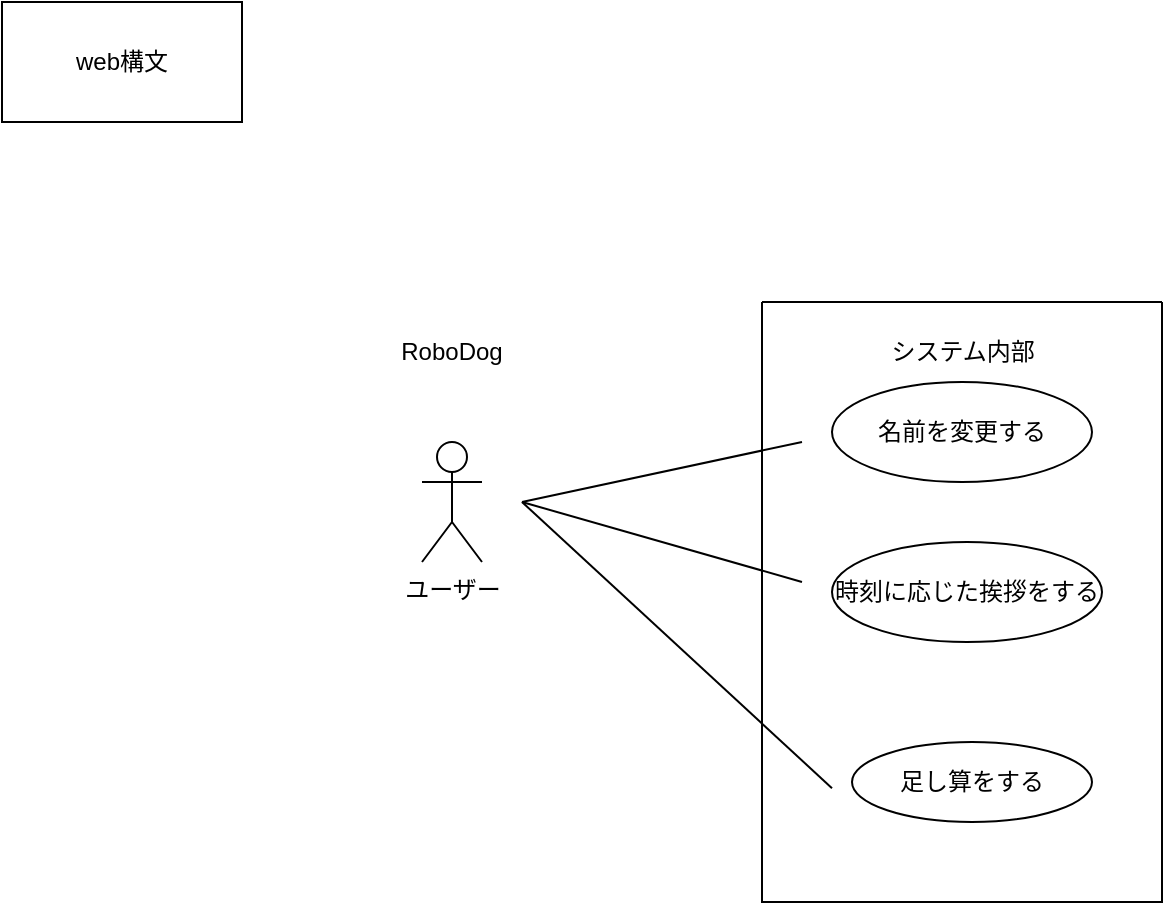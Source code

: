 <mxfile>
    <diagram id="uY5-RRwIo0BSx6Q1QqhO" name="ページ1">
        <mxGraphModel dx="732" dy="436" grid="1" gridSize="10" guides="1" tooltips="1" connect="1" arrows="1" fold="1" page="1" pageScale="1" pageWidth="827" pageHeight="1169" math="0" shadow="0">
            <root>
                <mxCell id="0"/>
                <mxCell id="1" parent="0"/>
                <mxCell id="cKouqz_D4hwZFvPdDdeg-2" value="ユーザー" style="shape=umlActor;verticalLabelPosition=bottom;verticalAlign=top;html=1;outlineConnect=0;" parent="1" vertex="1">
                    <mxGeometry x="230" y="250" width="30" height="60" as="geometry"/>
                </mxCell>
                <mxCell id="cKouqz_D4hwZFvPdDdeg-3" value="web構文" style="rounded=0;whiteSpace=wrap;html=1;" parent="1" vertex="1">
                    <mxGeometry x="20" y="30" width="120" height="60" as="geometry"/>
                </mxCell>
                <mxCell id="cKouqz_D4hwZFvPdDdeg-6" value="" style="swimlane;startSize=0;" parent="1" vertex="1">
                    <mxGeometry x="400" y="180" width="200" height="300" as="geometry"/>
                </mxCell>
                <mxCell id="cKouqz_D4hwZFvPdDdeg-8" value="システム内部" style="text;html=1;align=center;verticalAlign=middle;resizable=0;points=[];autosize=1;strokeColor=none;fillColor=none;" parent="cKouqz_D4hwZFvPdDdeg-6" vertex="1">
                    <mxGeometry x="50" y="10" width="100" height="30" as="geometry"/>
                </mxCell>
                <mxCell id="cKouqz_D4hwZFvPdDdeg-9" value="名前を変更する" style="ellipse;whiteSpace=wrap;html=1;" parent="cKouqz_D4hwZFvPdDdeg-6" vertex="1">
                    <mxGeometry x="35" y="40" width="130" height="50" as="geometry"/>
                </mxCell>
                <mxCell id="cKouqz_D4hwZFvPdDdeg-10" value="時刻に応じた挨拶をする" style="ellipse;whiteSpace=wrap;html=1;" parent="cKouqz_D4hwZFvPdDdeg-6" vertex="1">
                    <mxGeometry x="35" y="120" width="135" height="50" as="geometry"/>
                </mxCell>
                <mxCell id="2" value="足し算をする" style="ellipse;whiteSpace=wrap;html=1;" vertex="1" parent="cKouqz_D4hwZFvPdDdeg-6">
                    <mxGeometry x="45" y="220" width="120" height="40" as="geometry"/>
                </mxCell>
                <mxCell id="6" value="" style="endArrow=none;html=1;entryX=0.02;entryY=0.777;entryDx=0;entryDy=0;entryPerimeter=0;" edge="1" parent="cKouqz_D4hwZFvPdDdeg-6">
                    <mxGeometry width="50" height="50" relative="1" as="geometry">
                        <mxPoint x="-120" y="100" as="sourcePoint"/>
                        <mxPoint x="35" y="243.1" as="targetPoint"/>
                    </mxGeometry>
                </mxCell>
                <mxCell id="cKouqz_D4hwZFvPdDdeg-11" value="" style="endArrow=none;html=1;rounded=0;" parent="1" edge="1">
                    <mxGeometry width="50" height="50" relative="1" as="geometry">
                        <mxPoint x="280" y="280" as="sourcePoint"/>
                        <mxPoint x="420" y="250" as="targetPoint"/>
                    </mxGeometry>
                </mxCell>
                <mxCell id="cKouqz_D4hwZFvPdDdeg-12" value="" style="endArrow=none;html=1;rounded=0;" parent="1" edge="1">
                    <mxGeometry width="50" height="50" relative="1" as="geometry">
                        <mxPoint x="280" y="280" as="sourcePoint"/>
                        <mxPoint x="420" y="320" as="targetPoint"/>
                    </mxGeometry>
                </mxCell>
                <mxCell id="cKouqz_D4hwZFvPdDdeg-14" value="RoboDog" style="text;html=1;align=center;verticalAlign=middle;whiteSpace=wrap;rounded=0;" parent="1" vertex="1">
                    <mxGeometry x="215" y="190" width="60" height="30" as="geometry"/>
                </mxCell>
            </root>
        </mxGraphModel>
    </diagram>
</mxfile>
